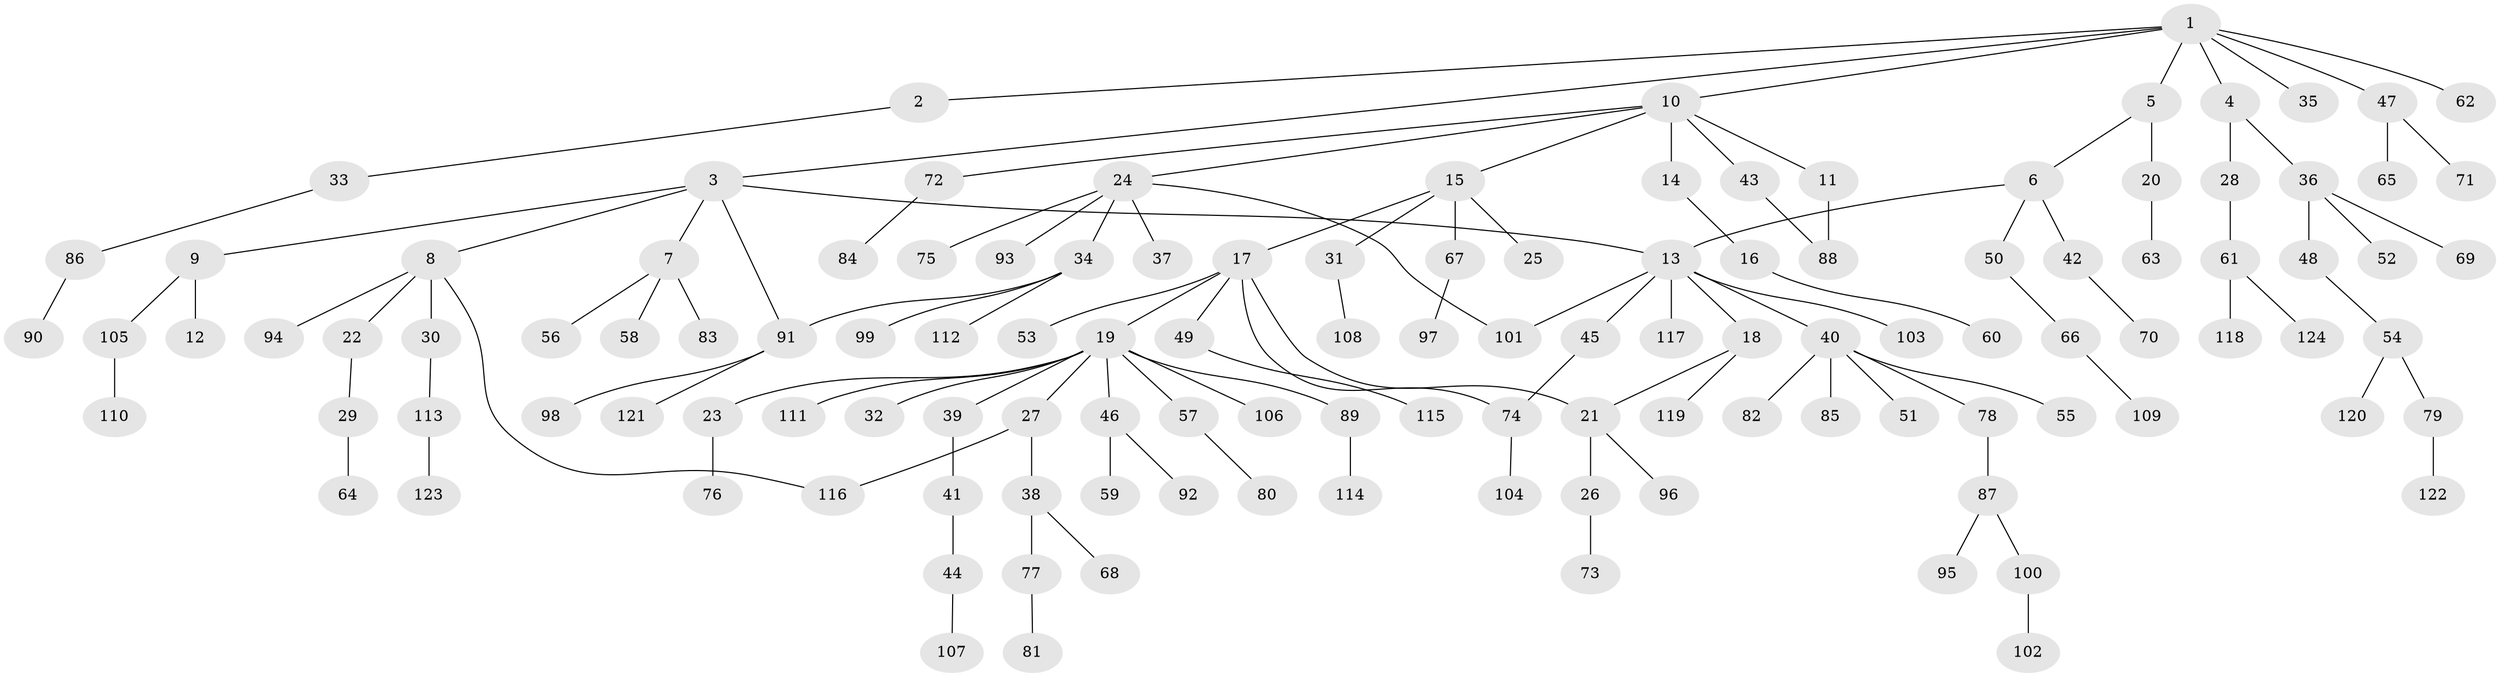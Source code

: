 // coarse degree distribution, {7: 0.022727272727272728, 2: 0.3068181818181818, 6: 0.022727272727272728, 3: 0.11363636363636363, 4: 0.03409090909090909, 1: 0.45454545454545453, 5: 0.03409090909090909, 9: 0.011363636363636364}
// Generated by graph-tools (version 1.1) at 2025/49/03/04/25 22:49:08]
// undirected, 124 vertices, 130 edges
graph export_dot {
  node [color=gray90,style=filled];
  1;
  2;
  3;
  4;
  5;
  6;
  7;
  8;
  9;
  10;
  11;
  12;
  13;
  14;
  15;
  16;
  17;
  18;
  19;
  20;
  21;
  22;
  23;
  24;
  25;
  26;
  27;
  28;
  29;
  30;
  31;
  32;
  33;
  34;
  35;
  36;
  37;
  38;
  39;
  40;
  41;
  42;
  43;
  44;
  45;
  46;
  47;
  48;
  49;
  50;
  51;
  52;
  53;
  54;
  55;
  56;
  57;
  58;
  59;
  60;
  61;
  62;
  63;
  64;
  65;
  66;
  67;
  68;
  69;
  70;
  71;
  72;
  73;
  74;
  75;
  76;
  77;
  78;
  79;
  80;
  81;
  82;
  83;
  84;
  85;
  86;
  87;
  88;
  89;
  90;
  91;
  92;
  93;
  94;
  95;
  96;
  97;
  98;
  99;
  100;
  101;
  102;
  103;
  104;
  105;
  106;
  107;
  108;
  109;
  110;
  111;
  112;
  113;
  114;
  115;
  116;
  117;
  118;
  119;
  120;
  121;
  122;
  123;
  124;
  1 -- 2;
  1 -- 3;
  1 -- 4;
  1 -- 5;
  1 -- 10;
  1 -- 35;
  1 -- 47;
  1 -- 62;
  2 -- 33;
  3 -- 7;
  3 -- 8;
  3 -- 9;
  3 -- 91;
  3 -- 13;
  4 -- 28;
  4 -- 36;
  5 -- 6;
  5 -- 20;
  6 -- 13;
  6 -- 42;
  6 -- 50;
  7 -- 56;
  7 -- 58;
  7 -- 83;
  8 -- 22;
  8 -- 30;
  8 -- 94;
  8 -- 116;
  9 -- 12;
  9 -- 105;
  10 -- 11;
  10 -- 14;
  10 -- 15;
  10 -- 24;
  10 -- 43;
  10 -- 72;
  11 -- 88;
  13 -- 18;
  13 -- 40;
  13 -- 45;
  13 -- 103;
  13 -- 117;
  13 -- 101;
  14 -- 16;
  15 -- 17;
  15 -- 25;
  15 -- 31;
  15 -- 67;
  16 -- 60;
  17 -- 19;
  17 -- 49;
  17 -- 53;
  17 -- 74;
  17 -- 21;
  18 -- 21;
  18 -- 119;
  19 -- 23;
  19 -- 27;
  19 -- 32;
  19 -- 39;
  19 -- 46;
  19 -- 57;
  19 -- 89;
  19 -- 106;
  19 -- 111;
  20 -- 63;
  21 -- 26;
  21 -- 96;
  22 -- 29;
  23 -- 76;
  24 -- 34;
  24 -- 37;
  24 -- 75;
  24 -- 93;
  24 -- 101;
  26 -- 73;
  27 -- 38;
  27 -- 116;
  28 -- 61;
  29 -- 64;
  30 -- 113;
  31 -- 108;
  33 -- 86;
  34 -- 91;
  34 -- 99;
  34 -- 112;
  36 -- 48;
  36 -- 52;
  36 -- 69;
  38 -- 68;
  38 -- 77;
  39 -- 41;
  40 -- 51;
  40 -- 55;
  40 -- 78;
  40 -- 82;
  40 -- 85;
  41 -- 44;
  42 -- 70;
  43 -- 88;
  44 -- 107;
  45 -- 74;
  46 -- 59;
  46 -- 92;
  47 -- 65;
  47 -- 71;
  48 -- 54;
  49 -- 115;
  50 -- 66;
  54 -- 79;
  54 -- 120;
  57 -- 80;
  61 -- 118;
  61 -- 124;
  66 -- 109;
  67 -- 97;
  72 -- 84;
  74 -- 104;
  77 -- 81;
  78 -- 87;
  79 -- 122;
  86 -- 90;
  87 -- 95;
  87 -- 100;
  89 -- 114;
  91 -- 98;
  91 -- 121;
  100 -- 102;
  105 -- 110;
  113 -- 123;
}
